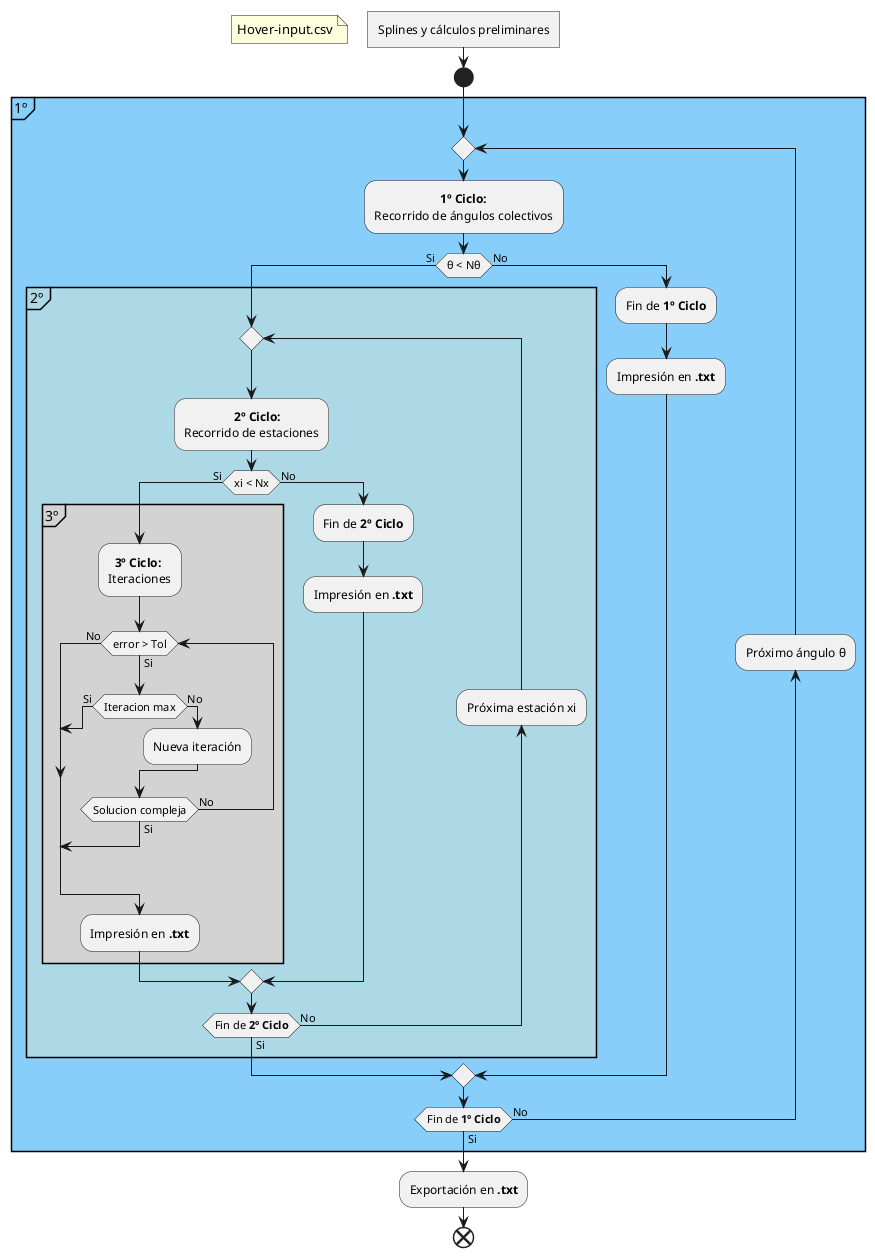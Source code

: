 @startuml Hover-diagrama_de_flujo

<style>
activityDiagram {
    FontName arial
}
</style>

:Splines y cálculos preliminares]
floating note left: Hover-input.csv

start
partition 1º #LightSkyBlue {
    repeat
        :\t\t     **1º Ciclo:**\nRecorrido de ángulos colectivos;
        if (θ < Nθ) then (Si)
            partition 2º #LightBlue {
                repeat
                    :\t\t**2º Ciclo:**\nRecorrido de estaciones;
                    if (xi < Nx) then (Si)
                        partition 3º #LightGrey {
                            :  **3º Ciclo:**\nIteraciones;
                                while (error > Tol) is (Si)
                                    if (Iteracion max) then (Si)
                                        break
                                    else (No)
                                        :Nueva iteración;
                                    endif
                                    if (Solucion compleja) then (Si)
                                        break
                                    else (No)
                                        endif
                                endwhile (No)
                            :Impresión en **.txt**;
                        }
                    else (No)
                        :Fin de **2º Ciclo**;
                        :Impresión en **.txt**;
                    endif
                backward:Próxima estación xi;
                repeat while (Fin de **2º Ciclo**) is (No) not (Si)
            }
        else (No)
            :Fin de **1º Ciclo**;
            :Impresión en **.txt**;
        endif
    backward :Próximo ángulo θ;
    repeat while (Fin de **1º Ciclo**) is (No) not (Si)
}
:Exportación en **.txt**;
end

@endump